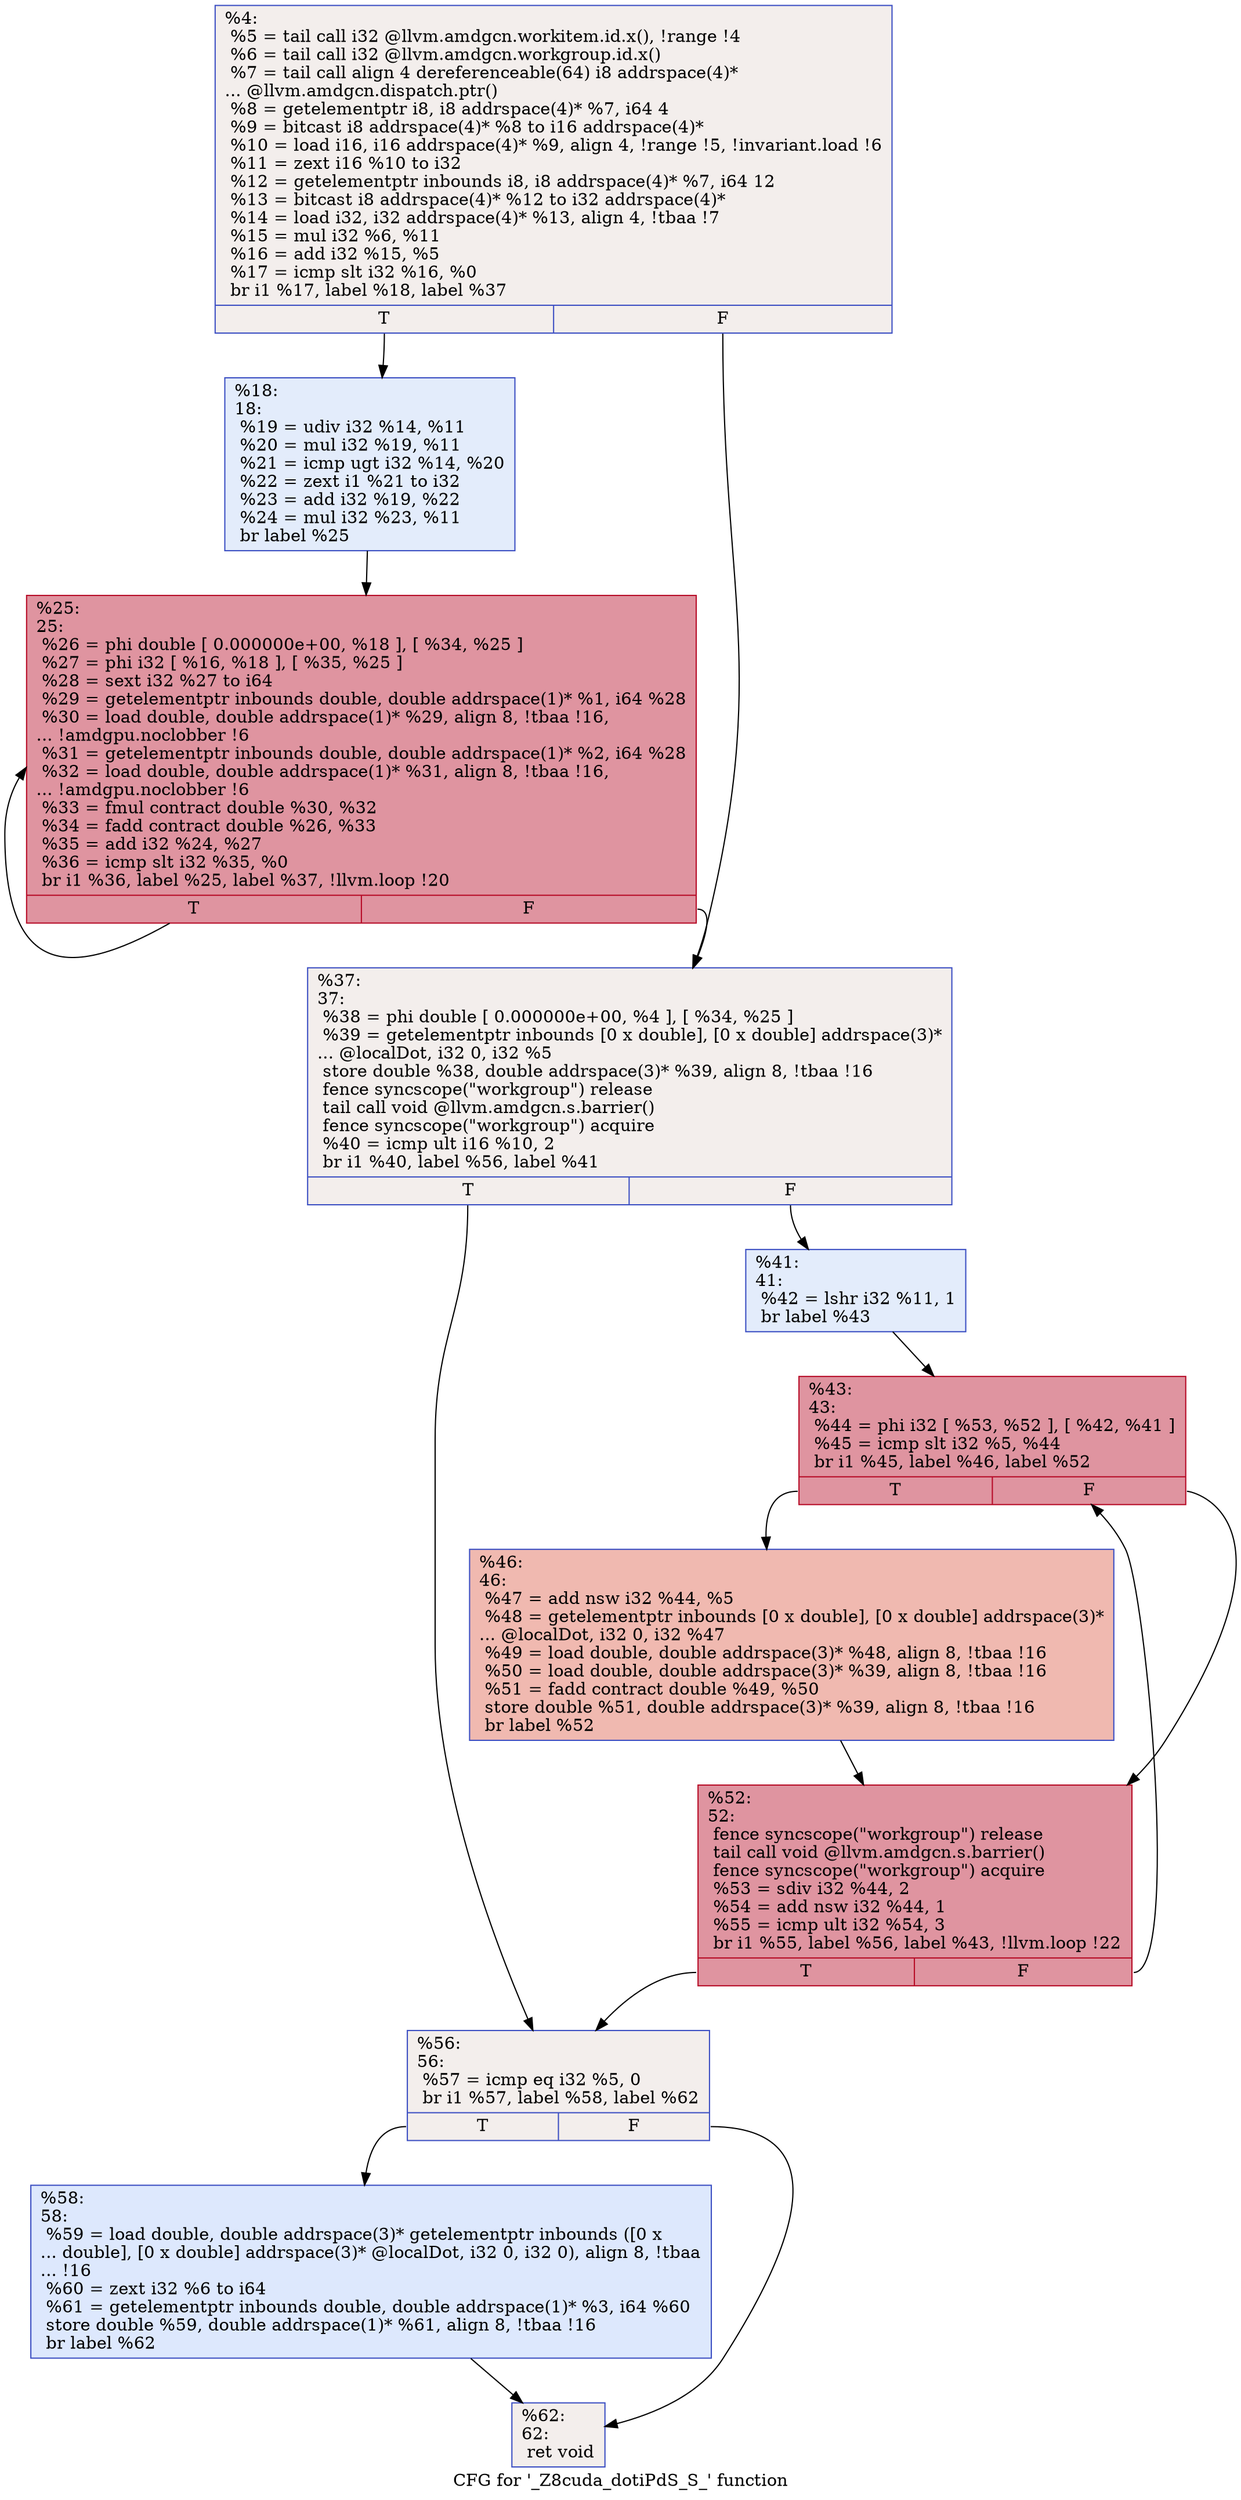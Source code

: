 digraph "CFG for '_Z8cuda_dotiPdS_S_' function" {
	label="CFG for '_Z8cuda_dotiPdS_S_' function";

	Node0x5df74e0 [shape=record,color="#3d50c3ff", style=filled, fillcolor="#e3d9d370",label="{%4:\l  %5 = tail call i32 @llvm.amdgcn.workitem.id.x(), !range !4\l  %6 = tail call i32 @llvm.amdgcn.workgroup.id.x()\l  %7 = tail call align 4 dereferenceable(64) i8 addrspace(4)*\l... @llvm.amdgcn.dispatch.ptr()\l  %8 = getelementptr i8, i8 addrspace(4)* %7, i64 4\l  %9 = bitcast i8 addrspace(4)* %8 to i16 addrspace(4)*\l  %10 = load i16, i16 addrspace(4)* %9, align 4, !range !5, !invariant.load !6\l  %11 = zext i16 %10 to i32\l  %12 = getelementptr inbounds i8, i8 addrspace(4)* %7, i64 12\l  %13 = bitcast i8 addrspace(4)* %12 to i32 addrspace(4)*\l  %14 = load i32, i32 addrspace(4)* %13, align 4, !tbaa !7\l  %15 = mul i32 %6, %11\l  %16 = add i32 %15, %5\l  %17 = icmp slt i32 %16, %0\l  br i1 %17, label %18, label %37\l|{<s0>T|<s1>F}}"];
	Node0x5df74e0:s0 -> Node0x5df7530;
	Node0x5df74e0:s1 -> Node0x5df97e0;
	Node0x5df7530 [shape=record,color="#3d50c3ff", style=filled, fillcolor="#bfd3f670",label="{%18:\l18:                                               \l  %19 = udiv i32 %14, %11\l  %20 = mul i32 %19, %11\l  %21 = icmp ugt i32 %14, %20\l  %22 = zext i1 %21 to i32\l  %23 = add i32 %19, %22\l  %24 = mul i32 %23, %11\l  br label %25\l}"];
	Node0x5df7530 -> Node0x5df9c60;
	Node0x5df9c60 [shape=record,color="#b70d28ff", style=filled, fillcolor="#b70d2870",label="{%25:\l25:                                               \l  %26 = phi double [ 0.000000e+00, %18 ], [ %34, %25 ]\l  %27 = phi i32 [ %16, %18 ], [ %35, %25 ]\l  %28 = sext i32 %27 to i64\l  %29 = getelementptr inbounds double, double addrspace(1)* %1, i64 %28\l  %30 = load double, double addrspace(1)* %29, align 8, !tbaa !16,\l... !amdgpu.noclobber !6\l  %31 = getelementptr inbounds double, double addrspace(1)* %2, i64 %28\l  %32 = load double, double addrspace(1)* %31, align 8, !tbaa !16,\l... !amdgpu.noclobber !6\l  %33 = fmul contract double %30, %32\l  %34 = fadd contract double %26, %33\l  %35 = add i32 %24, %27\l  %36 = icmp slt i32 %35, %0\l  br i1 %36, label %25, label %37, !llvm.loop !20\l|{<s0>T|<s1>F}}"];
	Node0x5df9c60:s0 -> Node0x5df9c60;
	Node0x5df9c60:s1 -> Node0x5df97e0;
	Node0x5df97e0 [shape=record,color="#3d50c3ff", style=filled, fillcolor="#e3d9d370",label="{%37:\l37:                                               \l  %38 = phi double [ 0.000000e+00, %4 ], [ %34, %25 ]\l  %39 = getelementptr inbounds [0 x double], [0 x double] addrspace(3)*\l... @localDot, i32 0, i32 %5\l  store double %38, double addrspace(3)* %39, align 8, !tbaa !16\l  fence syncscope(\"workgroup\") release\l  tail call void @llvm.amdgcn.s.barrier()\l  fence syncscope(\"workgroup\") acquire\l  %40 = icmp ult i16 %10, 2\l  br i1 %40, label %56, label %41\l|{<s0>T|<s1>F}}"];
	Node0x5df97e0:s0 -> Node0x5dfc3d0;
	Node0x5df97e0:s1 -> Node0x5dfc460;
	Node0x5dfc460 [shape=record,color="#3d50c3ff", style=filled, fillcolor="#bfd3f670",label="{%41:\l41:                                               \l  %42 = lshr i32 %11, 1\l  br label %43\l}"];
	Node0x5dfc460 -> Node0x5dfc660;
	Node0x5dfc660 [shape=record,color="#b70d28ff", style=filled, fillcolor="#b70d2870",label="{%43:\l43:                                               \l  %44 = phi i32 [ %53, %52 ], [ %42, %41 ]\l  %45 = icmp slt i32 %5, %44\l  br i1 %45, label %46, label %52\l|{<s0>T|<s1>F}}"];
	Node0x5dfc660:s0 -> Node0x5dfc920;
	Node0x5dfc660:s1 -> Node0x5dfc750;
	Node0x5dfc920 [shape=record,color="#3d50c3ff", style=filled, fillcolor="#de614d70",label="{%46:\l46:                                               \l  %47 = add nsw i32 %44, %5\l  %48 = getelementptr inbounds [0 x double], [0 x double] addrspace(3)*\l... @localDot, i32 0, i32 %47\l  %49 = load double, double addrspace(3)* %48, align 8, !tbaa !16\l  %50 = load double, double addrspace(3)* %39, align 8, !tbaa !16\l  %51 = fadd contract double %49, %50\l  store double %51, double addrspace(3)* %39, align 8, !tbaa !16\l  br label %52\l}"];
	Node0x5dfc920 -> Node0x5dfc750;
	Node0x5dfc750 [shape=record,color="#b70d28ff", style=filled, fillcolor="#b70d2870",label="{%52:\l52:                                               \l  fence syncscope(\"workgroup\") release\l  tail call void @llvm.amdgcn.s.barrier()\l  fence syncscope(\"workgroup\") acquire\l  %53 = sdiv i32 %44, 2\l  %54 = add nsw i32 %44, 1\l  %55 = icmp ult i32 %54, 3\l  br i1 %55, label %56, label %43, !llvm.loop !22\l|{<s0>T|<s1>F}}"];
	Node0x5dfc750:s0 -> Node0x5dfc3d0;
	Node0x5dfc750:s1 -> Node0x5dfc660;
	Node0x5dfc3d0 [shape=record,color="#3d50c3ff", style=filled, fillcolor="#e3d9d370",label="{%56:\l56:                                               \l  %57 = icmp eq i32 %5, 0\l  br i1 %57, label %58, label %62\l|{<s0>T|<s1>F}}"];
	Node0x5dfc3d0:s0 -> Node0x5dfd360;
	Node0x5dfc3d0:s1 -> Node0x5dfd3b0;
	Node0x5dfd360 [shape=record,color="#3d50c3ff", style=filled, fillcolor="#b2ccfb70",label="{%58:\l58:                                               \l  %59 = load double, double addrspace(3)* getelementptr inbounds ([0 x\l... double], [0 x double] addrspace(3)* @localDot, i32 0, i32 0), align 8, !tbaa\l... !16\l  %60 = zext i32 %6 to i64\l  %61 = getelementptr inbounds double, double addrspace(1)* %3, i64 %60\l  store double %59, double addrspace(1)* %61, align 8, !tbaa !16\l  br label %62\l}"];
	Node0x5dfd360 -> Node0x5dfd3b0;
	Node0x5dfd3b0 [shape=record,color="#3d50c3ff", style=filled, fillcolor="#e3d9d370",label="{%62:\l62:                                               \l  ret void\l}"];
}
